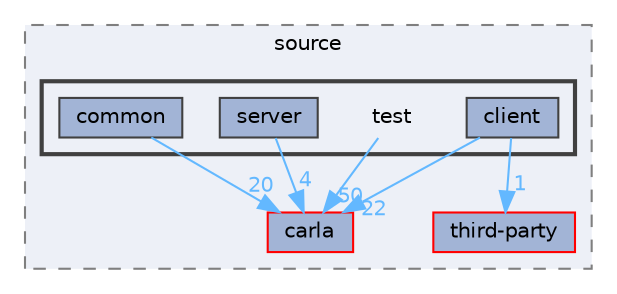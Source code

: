 digraph "test"
{
 // INTERACTIVE_SVG=YES
 // LATEX_PDF_SIZE
  bgcolor="transparent";
  edge [fontname=Helvetica,fontsize=10,labelfontname=Helvetica,labelfontsize=10];
  node [fontname=Helvetica,fontsize=10,shape=box,height=0.2,width=0.4];
  compound=true
  subgraph clusterdir_b9166249188ce33115fd7d5eed1849f2 {
    graph [ bgcolor="#edf0f7", pencolor="grey50", label="source", fontname=Helvetica,fontsize=10 style="filled,dashed", URL="dir_b9166249188ce33115fd7d5eed1849f2.html",tooltip=""]
  dir_b14cdd661f9a7048a44f1771cd402401 [label="carla", fillcolor="#a2b4d6", color="red", style="filled", URL="dir_b14cdd661f9a7048a44f1771cd402401.html",tooltip=""];
  dir_cb41432ea01ddbb1240623c7c0fff85f [label="third-party", fillcolor="#a2b4d6", color="red", style="filled", URL="dir_cb41432ea01ddbb1240623c7c0fff85f.html",tooltip=""];
  subgraph clusterdir_97b9e7c0fcfa3758b809c516b8cd633b {
    graph [ bgcolor="#edf0f7", pencolor="grey25", label="", fontname=Helvetica,fontsize=10 style="filled,bold", URL="dir_97b9e7c0fcfa3758b809c516b8cd633b.html",tooltip=""]
    dir_97b9e7c0fcfa3758b809c516b8cd633b [shape=plaintext, label="test"];
  dir_c1fe62670c60e4c178c163f9c59fe158 [label="client", fillcolor="#a2b4d6", color="grey25", style="filled", URL="dir_c1fe62670c60e4c178c163f9c59fe158.html",tooltip=""];
  dir_6f6d9df4e1fad887f766eb2a9ac72e1b [label="common", fillcolor="#a2b4d6", color="grey25", style="filled", URL="dir_6f6d9df4e1fad887f766eb2a9ac72e1b.html",tooltip=""];
  dir_a698e481806d79b6d343df5bbce983f5 [label="server", fillcolor="#a2b4d6", color="grey25", style="filled", URL="dir_a698e481806d79b6d343df5bbce983f5.html",tooltip=""];
  }
  }
  dir_97b9e7c0fcfa3758b809c516b8cd633b->dir_b14cdd661f9a7048a44f1771cd402401 [headlabel="50", labeldistance=1.5 headhref="dir_000060_000005.html" href="dir_000060_000005.html" color="steelblue1" fontcolor="steelblue1"];
  dir_c1fe62670c60e4c178c163f9c59fe158->dir_b14cdd661f9a7048a44f1771cd402401 [headlabel="22", labeldistance=1.5 headhref="dir_000009_000005.html" href="dir_000009_000005.html" color="steelblue1" fontcolor="steelblue1"];
  dir_c1fe62670c60e4c178c163f9c59fe158->dir_cb41432ea01ddbb1240623c7c0fff85f [headlabel="1", labeldistance=1.5 headhref="dir_000009_000061.html" href="dir_000009_000061.html" color="steelblue1" fontcolor="steelblue1"];
  dir_6f6d9df4e1fad887f766eb2a9ac72e1b->dir_b14cdd661f9a7048a44f1771cd402401 [headlabel="20", labeldistance=1.5 headhref="dir_000011_000005.html" href="dir_000011_000005.html" color="steelblue1" fontcolor="steelblue1"];
  dir_a698e481806d79b6d343df5bbce983f5->dir_b14cdd661f9a7048a44f1771cd402401 [headlabel="4", labeldistance=1.5 headhref="dir_000051_000005.html" href="dir_000051_000005.html" color="steelblue1" fontcolor="steelblue1"];
}
